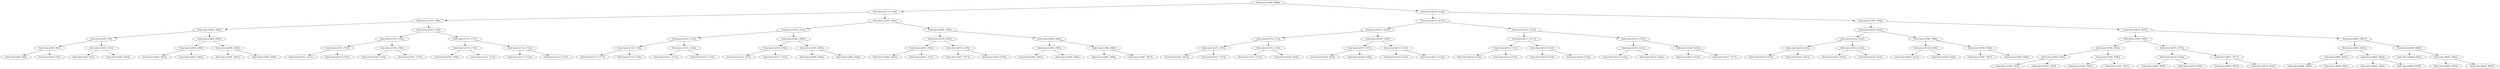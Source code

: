 digraph G{
103317913 [label="Node{data=[2988, 2988]}"]
103317913 -> 2046341008
2046341008 [label="Node{data=[2716, 2716]}"]
2046341008 -> 1094806625
1094806625 [label="Node{data=[2700, 2700]}"]
1094806625 -> 2047583728
2047583728 [label="Node{data=[2692, 2692]}"]
2047583728 -> 946722657
946722657 [label="Node{data=[929, 929]}"]
946722657 -> 81095635
81095635 [label="Node{data=[865, 865]}"]
81095635 -> 1321024844
1321024844 [label="Node{data=[849, 849]}"]
81095635 -> 1765680462
1765680462 [label="Node{data=[874, 874]}"]
946722657 -> 1061036503
1061036503 [label="Node{data=[1016, 1016]}"]
1061036503 -> 278547984
278547984 [label="Node{data=[965, 965]}"]
1061036503 -> 938104338
938104338 [label="Node{data=[2643, 2643]}"]
2047583728 -> 795214324
795214324 [label="Node{data=[2696, 2696]}"]
795214324 -> 1629007190
1629007190 [label="Node{data=[2694, 2694]}"]
1629007190 -> 598771115
598771115 [label="Node{data=[2693, 2693]}"]
1629007190 -> 1175395593
1175395593 [label="Node{data=[2695, 2695]}"]
795214324 -> 1501154717
1501154717 [label="Node{data=[2698, 2698]}"]
1501154717 -> 2108668409
2108668409 [label="Node{data=[2697, 2697]}"]
1501154717 -> 1519777338
1519777338 [label="Node{data=[2699, 2699]}"]
1094806625 -> 1691115316
1691115316 [label="Node{data=[2708, 2708]}"]
1691115316 -> 1942905621
1942905621 [label="Node{data=[2704, 2704]}"]
1942905621 -> 1940815076
1940815076 [label="Node{data=[2702, 2702]}"]
1940815076 -> 117403789
117403789 [label="Node{data=[2701, 2701]}"]
1940815076 -> 13417113
13417113 [label="Node{data=[2703, 2703]}"]
1942905621 -> 1746782
1746782 [label="Node{data=[2706, 2706]}"]
1746782 -> 5485285
5485285 [label="Node{data=[2705, 2705]}"]
1746782 -> 2111164794
2111164794 [label="Node{data=[2707, 2707]}"]
1691115316 -> 413705259
413705259 [label="Node{data=[2712, 2712]}"]
413705259 -> 1297989687
1297989687 [label="Node{data=[2710, 2710]}"]
1297989687 -> 1342478307
1342478307 [label="Node{data=[2709, 2709]}"]
1297989687 -> 50975384
50975384 [label="Node{data=[2711, 2711]}"]
413705259 -> 1583200046
1583200046 [label="Node{data=[2714, 2714]}"]
1583200046 -> 2107807914
2107807914 [label="Node{data=[2713, 2713]}"]
1583200046 -> 166572914
166572914 [label="Node{data=[2715, 2715]}"]
2046341008 -> 1153252805
1153252805 [label="Node{data=[2926, 2926]}"]
1153252805 -> 2011825851
2011825851 [label="Node{data=[2724, 2724]}"]
2011825851 -> 509912868
509912868 [label="Node{data=[2720, 2720]}"]
509912868 -> 2054611385
2054611385 [label="Node{data=[2718, 2718]}"]
2054611385 -> 1460189223
1460189223 [label="Node{data=[2717, 2717]}"]
2054611385 -> 1894818723
1894818723 [label="Node{data=[2719, 2719]}"]
509912868 -> 1259759390
1259759390 [label="Node{data=[2722, 2722]}"]
1259759390 -> 102776044
102776044 [label="Node{data=[2721, 2721]}"]
1259759390 -> 343635343
343635343 [label="Node{data=[2723, 2723]}"]
2011825851 -> 1642279192
1642279192 [label="Node{data=[2805, 2805]}"]
1642279192 -> 422941869
422941869 [label="Node{data=[2726, 2726]}"]
422941869 -> 519375931
519375931 [label="Node{data=[2725, 2725]}"]
422941869 -> 1366152551
1366152551 [label="Node{data=[2727, 2727]}"]
1642279192 -> 704529827
704529827 [label="Node{data=[2867, 2867]}"]
704529827 -> 484129997
484129997 [label="Node{data=[2808, 2808]}"]
704529827 -> 720994233
720994233 [label="Node{data=[2882, 2882]}"]
1153252805 -> 352338284
352338284 [label="Node{data=[2980, 2980]}"]
352338284 -> 1317592370
1317592370 [label="Node{data=[2976, 2976]}"]
1317592370 -> 191933818
191933818 [label="Node{data=[2961, 2961]}"]
191933818 -> 1779769114
1779769114 [label="Node{data=[2945, 2945]}"]
191933818 -> 2106144789
2106144789 [label="Node{data=[2975, 2975]}"]
1317592370 -> 1969228763
1969228763 [label="Node{data=[2978, 2978]}"]
1969228763 -> 2079679344
2079679344 [label="Node{data=[2977, 2977]}"]
1969228763 -> 970612443
970612443 [label="Node{data=[2979, 2979]}"]
352338284 -> 220692581
220692581 [label="Node{data=[2984, 2984]}"]
220692581 -> 2020375753
2020375753 [label="Node{data=[2982, 2982]}"]
2020375753 -> 684879447
684879447 [label="Node{data=[2981, 2981]}"]
2020375753 -> 1125503248
1125503248 [label="Node{data=[2983, 2983]}"]
220692581 -> 1921013183
1921013183 [label="Node{data=[2986, 2986]}"]
1921013183 -> 1771173138
1771173138 [label="Node{data=[2985, 2985]}"]
1921013183 -> 1376423585
1376423585 [label="Node{data=[2987, 2987]}"]
103317913 -> 1064978593
1064978593 [label="Node{data=[6218, 6218]}"]
1064978593 -> 1336401756
1336401756 [label="Node{data=[6113, 6113]}"]
1336401756 -> 695765727
695765727 [label="Node{data=[6105, 6105]}"]
695765727 -> 788621015
788621015 [label="Node{data=[3374, 3374]}"]
788621015 -> 1112739030
1112739030 [label="Node{data=[3372, 3372]}"]
1112739030 -> 863991551
863991551 [label="Node{data=[3041, 3041]}"]
1112739030 -> 1581005885
1581005885 [label="Node{data=[3373, 3373]}"]
788621015 -> 2058342131
2058342131 [label="Node{data=[3376, 3376]}"]
2058342131 -> 549472460
549472460 [label="Node{data=[3375, 3375]}"]
2058342131 -> 1749027493
1749027493 [label="Node{data=[6104, 6104]}"]
695765727 -> 1470238276
1470238276 [label="Node{data=[6109, 6109]}"]
1470238276 -> 1400801813
1400801813 [label="Node{data=[6107, 6107]}"]
1400801813 -> 1910124190
1910124190 [label="Node{data=[6106, 6106]}"]
1400801813 -> 430380834
430380834 [label="Node{data=[6108, 6108]}"]
1470238276 -> 1580264060
1580264060 [label="Node{data=[6111, 6111]}"]
1580264060 -> 2042228109
2042228109 [label="Node{data=[6110, 6110]}"]
1580264060 -> 1505198842
1505198842 [label="Node{data=[6112, 6112]}"]
1336401756 -> 2022215913
2022215913 [label="Node{data=[6121, 6121]}"]
2022215913 -> 556988046
556988046 [label="Node{data=[6117, 6117]}"]
556988046 -> 399618720
399618720 [label="Node{data=[6115, 6115]}"]
399618720 -> 1922323186
1922323186 [label="Node{data=[6114, 6114]}"]
399618720 -> 1319603089
1319603089 [label="Node{data=[6116, 6116]}"]
556988046 -> 2014806605
2014806605 [label="Node{data=[6119, 6119]}"]
2014806605 -> 1648982877
1648982877 [label="Node{data=[6118, 6118]}"]
2014806605 -> 848999972
848999972 [label="Node{data=[6120, 6120]}"]
2022215913 -> 1075009765
1075009765 [label="Node{data=[6187, 6187]}"]
1075009765 -> 80916288
80916288 [label="Node{data=[6123, 6123]}"]
80916288 -> 761835284
761835284 [label="Node{data=[6122, 6122]}"]
80916288 -> 1243879179
1243879179 [label="Node{data=[6124, 6124]}"]
1075009765 -> 279624410
279624410 [label="Node{data=[6216, 6216]}"]
279624410 -> 26459936
26459936 [label="Node{data=[6215, 6215]}"]
279624410 -> 1777053705
1777053705 [label="Node{data=[6217, 6217]}"]
1064978593 -> 52264560
52264560 [label="Node{data=[7690, 7690]}"]
52264560 -> 1176795299
1176795299 [label="Node{data=[6226, 6226]}"]
1176795299 -> 1515369976
1515369976 [label="Node{data=[6222, 6222]}"]
1515369976 -> 1854750019
1854750019 [label="Node{data=[6220, 6220]}"]
1854750019 -> 101392412
101392412 [label="Node{data=[6219, 6219]}"]
1854750019 -> 1661968670
1661968670 [label="Node{data=[6221, 6221]}"]
1515369976 -> 750597618
750597618 [label="Node{data=[6224, 6224]}"]
750597618 -> 735928835
735928835 [label="Node{data=[6223, 6223]}"]
750597618 -> 1955183780
1955183780 [label="Node{data=[6225, 6225]}"]
1176795299 -> 1779496058
1779496058 [label="Node{data=[7686, 7686]}"]
1779496058 -> 793202287
793202287 [label="Node{data=[6228, 6228]}"]
793202287 -> 1875574014
1875574014 [label="Node{data=[6227, 6227]}"]
793202287 -> 1444872511
1444872511 [label="Node{data=[6229, 6229]}"]
1779496058 -> 994151586
994151586 [label="Node{data=[7688, 7688]}"]
994151586 -> 778078611
778078611 [label="Node{data=[7687, 7687]}"]
994151586 -> 376810925
376810925 [label="Node{data=[7689, 7689]}"]
52264560 -> 944586917
944586917 [label="Node{data=[8679, 8679]}"]
944586917 -> 257884050
257884050 [label="Node{data=[7998, 7998]}"]
257884050 -> 626574331
626574331 [label="Node{data=[7694, 7694]}"]
626574331 -> 519772728
519772728 [label="Node{data=[7692, 7692]}"]
519772728 -> 1289824554
1289824554 [label="Node{data=[7691, 7691]}"]
519772728 -> 884735307
884735307 [label="Node{data=[7693, 7693]}"]
626574331 -> 1461692220
1461692220 [label="Node{data=[7696, 7696]}"]
1461692220 -> 292769085
292769085 [label="Node{data=[7695, 7695]}"]
1461692220 -> 1411288640
1411288640 [label="Node{data=[7697, 7697]}"]
257884050 -> 1067741229
1067741229 [label="Node{data=[8675, 8675]}"]
1067741229 -> 363333282
363333282 [label="Node{data=[8138, 8138]}"]
363333282 -> 515484559
515484559 [label="Node{data=[8048, 8048]}"]
363333282 -> 1047878294
1047878294 [label="Node{data=[8209, 8209]}"]
1067741229 -> 583819373
583819373 [label="Node{data=[8677, 8677]}"]
583819373 -> 2005204864
2005204864 [label="Node{data=[8676, 8676]}"]
583819373 -> 607307564
607307564 [label="Node{data=[8678, 8678]}"]
944586917 -> 805800150
805800150 [label="Node{data=[8687, 8687]}"]
805800150 -> 1896438195
1896438195 [label="Node{data=[8683, 8683]}"]
1896438195 -> 555864301
555864301 [label="Node{data=[8681, 8681]}"]
555864301 -> 328759362
328759362 [label="Node{data=[8680, 8680]}"]
555864301 -> 525669343
525669343 [label="Node{data=[8682, 8682]}"]
1896438195 -> 615126343
615126343 [label="Node{data=[8685, 8685]}"]
615126343 -> 186847111
186847111 [label="Node{data=[8684, 8684]}"]
615126343 -> 1529429193
1529429193 [label="Node{data=[8686, 8686]}"]
805800150 -> 1817515928
1817515928 [label="Node{data=[8689, 8689]}"]
1817515928 -> 404825976
404825976 [label="Node{data=[8688, 8688]}"]
1817515928 -> 191716556
191716556 [label="Node{data=[8691, 8691]}"]
191716556 -> 431027740
431027740 [label="Node{data=[8690, 8690]}"]
191716556 -> 1562237797
1562237797 [label="Node{data=[8692, 8692]}"]
}